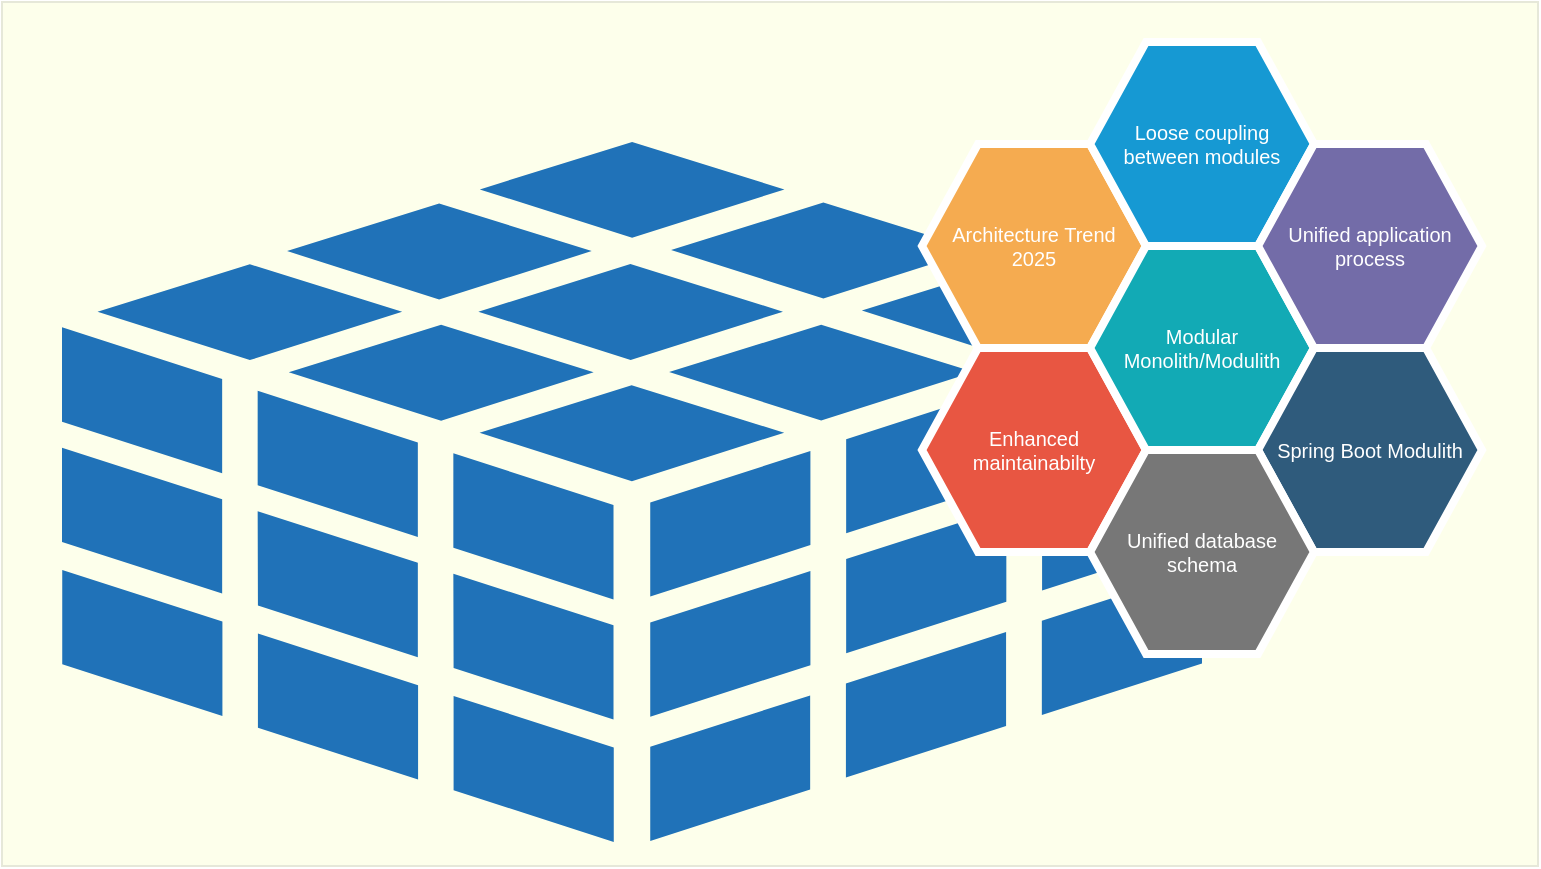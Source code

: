 <mxfile version="26.2.2">
  <diagram id="sfGkyqJ-wVHbOri7GWkh" name="Seite-1">
    <mxGraphModel dx="948" dy="617" grid="1" gridSize="10" guides="1" tooltips="1" connect="1" arrows="1" fold="1" page="1" pageScale="1" pageWidth="827" pageHeight="1169" math="0" shadow="0">
      <root>
        <mxCell id="0" />
        <mxCell id="1" parent="0" />
        <mxCell id="nMVIfYfNS6cF1Cbamtte-1" value="" style="rounded=0;whiteSpace=wrap;html=1;imageWidth=200;imageHeight=24;fillColor=light-dark(#FDFFEB,#572B2B);strokeColor=light-dark(#e6e8d9, #6c464e);gradientDirection=west;imageAspect=0;" parent="1" vertex="1">
          <mxGeometry x="20" y="40" width="768" height="432" as="geometry" />
        </mxCell>
        <mxCell id="syaPfJO266UAXvkZv1LS-2" value="" style="sketch=0;shadow=0;dashed=0;html=1;strokeColor=none;labelPosition=center;verticalLabelPosition=bottom;verticalAlign=top;outlineConnect=0;align=center;shape=mxgraph.office.databases.database_cube;fillColor=#2072B8;" parent="1" vertex="1">
          <mxGeometry x="50" y="110" width="570" height="350" as="geometry" />
        </mxCell>
        <mxCell id="syaPfJO266UAXvkZv1LS-4" value="Architecture Trend 2025" style="shape=hexagon;strokeWidth=4;html=1;fillColor=#F5AB50;strokeColor=#ffffff;shadow=0;fontSize=10;fontColor=#FFFFFF;align=center;fontStyle=0;whiteSpace=wrap;spacing=10;rounded=0;" parent="1" vertex="1">
          <mxGeometry x="480" y="111" width="112" height="102" as="geometry" />
        </mxCell>
        <mxCell id="syaPfJO266UAXvkZv1LS-5" value="Enhanced maintainabilty" style="shape=hexagon;strokeWidth=4;html=1;fillColor=#E85642;strokeColor=#ffffff;shadow=0;fontSize=10;fontColor=#FFFFFF;align=center;fontStyle=0;whiteSpace=wrap;spacing=10;rounded=0;" parent="1" vertex="1">
          <mxGeometry x="480" y="213" width="112" height="102" as="geometry" />
        </mxCell>
        <mxCell id="syaPfJO266UAXvkZv1LS-6" value="Modular Monolith/Modulith" style="shape=hexagon;strokeWidth=4;html=1;fillColor=#12AAB5;strokeColor=#ffffff;shadow=0;fontSize=10;fontColor=#FFFFFF;align=center;fontStyle=0;whiteSpace=wrap;spacing=10;rounded=0;" parent="1" vertex="1">
          <mxGeometry x="564" y="162" width="112" height="102" as="geometry" />
        </mxCell>
        <mxCell id="syaPfJO266UAXvkZv1LS-7" value="Loose coupling between modules" style="shape=hexagon;strokeWidth=4;html=1;fillColor=#1699D3;strokeColor=#ffffff;shadow=0;fontSize=10;fontColor=#FFFFFF;align=center;fontStyle=0;whiteSpace=wrap;spacing=10;rounded=0;" parent="1" vertex="1">
          <mxGeometry x="564" y="60" width="112" height="102" as="geometry" />
        </mxCell>
        <mxCell id="syaPfJO266UAXvkZv1LS-8" value="Unified application process" style="shape=hexagon;strokeWidth=4;html=1;fillColor=#736CA8;strokeColor=#ffffff;shadow=0;fontSize=10;fontColor=#FFFFFF;align=center;fontStyle=0;whiteSpace=wrap;spacing=10;rounded=0;" parent="1" vertex="1">
          <mxGeometry x="648" y="111" width="112" height="102" as="geometry" />
        </mxCell>
        <mxCell id="syaPfJO266UAXvkZv1LS-9" value="Spring Boot Modulith" style="shape=hexagon;strokeWidth=4;html=1;fillColor=#2F5B7C;strokeColor=#ffffff;shadow=0;fontSize=10;fontColor=#FFFFFF;align=center;fontStyle=0;whiteSpace=wrap;spacing=10;rounded=0;" parent="1" vertex="1">
          <mxGeometry x="648" y="213" width="112" height="102" as="geometry" />
        </mxCell>
        <mxCell id="syaPfJO266UAXvkZv1LS-10" value="Unified database schema" style="shape=hexagon;strokeWidth=4;html=1;fillColor=#777777;strokeColor=#ffffff;shadow=0;fontSize=10;fontColor=#FFFFFF;align=center;fontStyle=0;whiteSpace=wrap;spacing=10;rounded=0;" parent="1" vertex="1">
          <mxGeometry x="564" y="264" width="112" height="102" as="geometry" />
        </mxCell>
      </root>
    </mxGraphModel>
  </diagram>
</mxfile>
